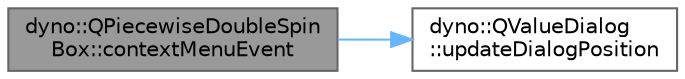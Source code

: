 digraph "dyno::QPiecewiseDoubleSpinBox::contextMenuEvent"
{
 // LATEX_PDF_SIZE
  bgcolor="transparent";
  edge [fontname=Helvetica,fontsize=10,labelfontname=Helvetica,labelfontsize=10];
  node [fontname=Helvetica,fontsize=10,shape=box,height=0.2,width=0.4];
  rankdir="LR";
  Node1 [id="Node000001",label="dyno::QPiecewiseDoubleSpin\lBox::contextMenuEvent",height=0.2,width=0.4,color="gray40", fillcolor="grey60", style="filled", fontcolor="black",tooltip=" "];
  Node1 -> Node2 [id="edge1_Node000001_Node000002",color="steelblue1",style="solid",tooltip=" "];
  Node2 [id="Node000002",label="dyno::QValueDialog\l::updateDialogPosition",height=0.2,width=0.4,color="grey40", fillcolor="white", style="filled",URL="$classdyno_1_1_q_value_dialog.html#a3e5a24ef2bde4289eac876136a7a48cd",tooltip=" "];
}
